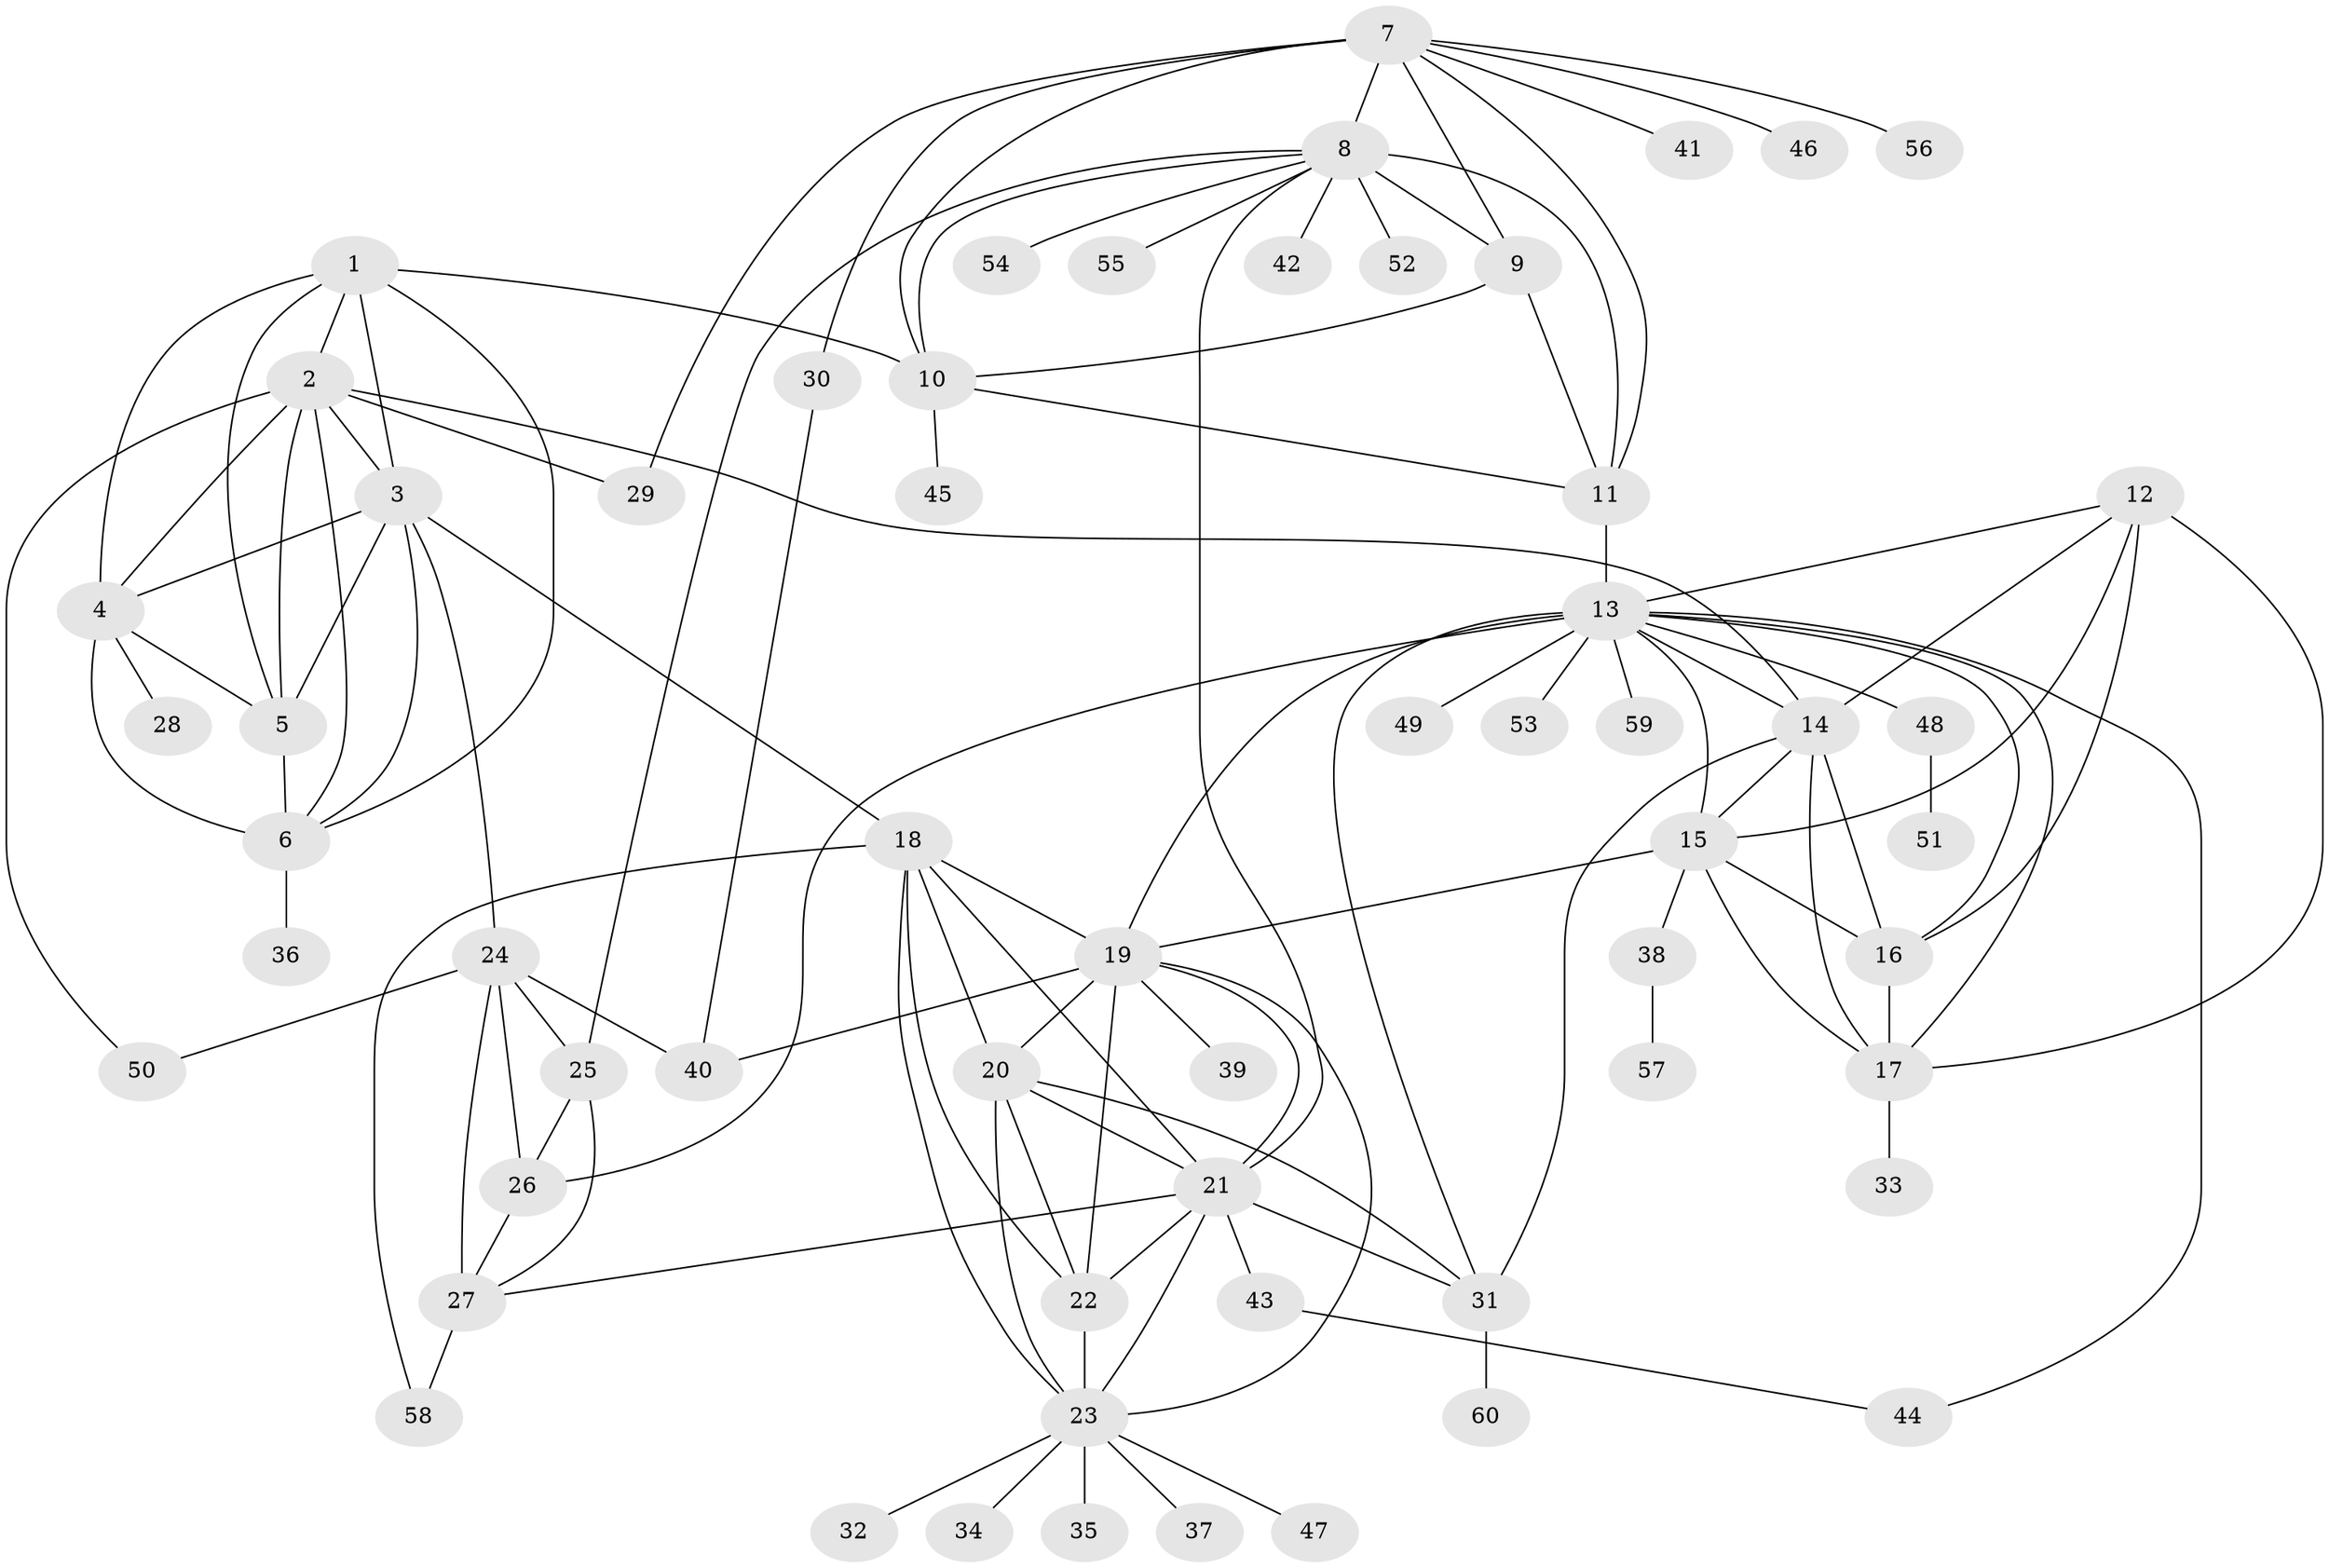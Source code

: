 // original degree distribution, {7: 0.075, 9: 0.008333333333333333, 11: 0.041666666666666664, 8: 0.058333333333333334, 5: 0.025, 6: 0.025, 15: 0.008333333333333333, 12: 0.008333333333333333, 13: 0.008333333333333333, 1: 0.575, 2: 0.125, 3: 0.041666666666666664}
// Generated by graph-tools (version 1.1) at 2025/37/03/09/25 02:37:16]
// undirected, 60 vertices, 114 edges
graph export_dot {
graph [start="1"]
  node [color=gray90,style=filled];
  1;
  2;
  3;
  4;
  5;
  6;
  7;
  8;
  9;
  10;
  11;
  12;
  13;
  14;
  15;
  16;
  17;
  18;
  19;
  20;
  21;
  22;
  23;
  24;
  25;
  26;
  27;
  28;
  29;
  30;
  31;
  32;
  33;
  34;
  35;
  36;
  37;
  38;
  39;
  40;
  41;
  42;
  43;
  44;
  45;
  46;
  47;
  48;
  49;
  50;
  51;
  52;
  53;
  54;
  55;
  56;
  57;
  58;
  59;
  60;
  1 -- 2 [weight=1.0];
  1 -- 3 [weight=1.0];
  1 -- 4 [weight=1.0];
  1 -- 5 [weight=1.0];
  1 -- 6 [weight=1.0];
  1 -- 10 [weight=1.0];
  2 -- 3 [weight=1.0];
  2 -- 4 [weight=1.0];
  2 -- 5 [weight=1.0];
  2 -- 6 [weight=1.0];
  2 -- 14 [weight=1.0];
  2 -- 29 [weight=1.0];
  2 -- 50 [weight=1.0];
  3 -- 4 [weight=1.0];
  3 -- 5 [weight=6.0];
  3 -- 6 [weight=1.0];
  3 -- 18 [weight=1.0];
  3 -- 24 [weight=1.0];
  4 -- 5 [weight=1.0];
  4 -- 6 [weight=1.0];
  4 -- 28 [weight=1.0];
  5 -- 6 [weight=1.0];
  6 -- 36 [weight=2.0];
  7 -- 8 [weight=2.0];
  7 -- 9 [weight=1.0];
  7 -- 10 [weight=1.0];
  7 -- 11 [weight=1.0];
  7 -- 29 [weight=1.0];
  7 -- 30 [weight=1.0];
  7 -- 41 [weight=1.0];
  7 -- 46 [weight=1.0];
  7 -- 56 [weight=1.0];
  8 -- 9 [weight=2.0];
  8 -- 10 [weight=2.0];
  8 -- 11 [weight=2.0];
  8 -- 21 [weight=1.0];
  8 -- 25 [weight=1.0];
  8 -- 42 [weight=1.0];
  8 -- 52 [weight=1.0];
  8 -- 54 [weight=1.0];
  8 -- 55 [weight=1.0];
  9 -- 10 [weight=1.0];
  9 -- 11 [weight=1.0];
  10 -- 11 [weight=1.0];
  10 -- 45 [weight=1.0];
  11 -- 13 [weight=1.0];
  12 -- 13 [weight=1.0];
  12 -- 14 [weight=1.0];
  12 -- 15 [weight=1.0];
  12 -- 16 [weight=1.0];
  12 -- 17 [weight=1.0];
  13 -- 14 [weight=1.0];
  13 -- 15 [weight=1.0];
  13 -- 16 [weight=1.0];
  13 -- 17 [weight=1.0];
  13 -- 19 [weight=1.0];
  13 -- 26 [weight=1.0];
  13 -- 31 [weight=1.0];
  13 -- 44 [weight=1.0];
  13 -- 48 [weight=1.0];
  13 -- 49 [weight=1.0];
  13 -- 53 [weight=1.0];
  13 -- 59 [weight=1.0];
  14 -- 15 [weight=1.0];
  14 -- 16 [weight=2.0];
  14 -- 17 [weight=1.0];
  14 -- 31 [weight=1.0];
  15 -- 16 [weight=1.0];
  15 -- 17 [weight=1.0];
  15 -- 19 [weight=1.0];
  15 -- 38 [weight=1.0];
  16 -- 17 [weight=1.0];
  17 -- 33 [weight=2.0];
  18 -- 19 [weight=1.0];
  18 -- 20 [weight=1.0];
  18 -- 21 [weight=1.0];
  18 -- 22 [weight=1.0];
  18 -- 23 [weight=1.0];
  18 -- 58 [weight=1.0];
  19 -- 20 [weight=1.0];
  19 -- 21 [weight=1.0];
  19 -- 22 [weight=7.0];
  19 -- 23 [weight=1.0];
  19 -- 39 [weight=1.0];
  19 -- 40 [weight=1.0];
  20 -- 21 [weight=1.0];
  20 -- 22 [weight=1.0];
  20 -- 23 [weight=1.0];
  20 -- 31 [weight=1.0];
  21 -- 22 [weight=1.0];
  21 -- 23 [weight=1.0];
  21 -- 27 [weight=1.0];
  21 -- 31 [weight=1.0];
  21 -- 43 [weight=2.0];
  22 -- 23 [weight=1.0];
  23 -- 32 [weight=1.0];
  23 -- 34 [weight=1.0];
  23 -- 35 [weight=1.0];
  23 -- 37 [weight=1.0];
  23 -- 47 [weight=1.0];
  24 -- 25 [weight=3.0];
  24 -- 26 [weight=3.0];
  24 -- 27 [weight=3.0];
  24 -- 40 [weight=1.0];
  24 -- 50 [weight=1.0];
  25 -- 26 [weight=1.0];
  25 -- 27 [weight=1.0];
  26 -- 27 [weight=1.0];
  27 -- 58 [weight=1.0];
  30 -- 40 [weight=1.0];
  31 -- 60 [weight=2.0];
  38 -- 57 [weight=1.0];
  43 -- 44 [weight=1.0];
  48 -- 51 [weight=1.0];
}
